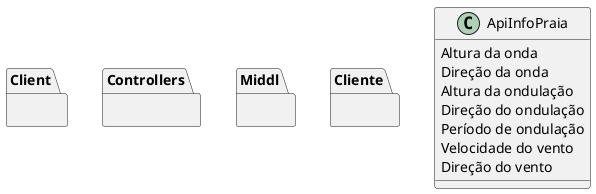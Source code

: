@startuml class

package Client {}
package Controllers {}
package Middl {}
package Cliente {}
package Cliente {}
package Cliente {}
package Cliente {}
package Cliente {}
package Cliente {}

class ApiInfoPraia {
  Altura da onda
  Direção da onda
  Altura da ondulação
  Direção do ondulação
  Período de ondulação
  Velocidade do vento
  Direção do vento 
}
@enduml